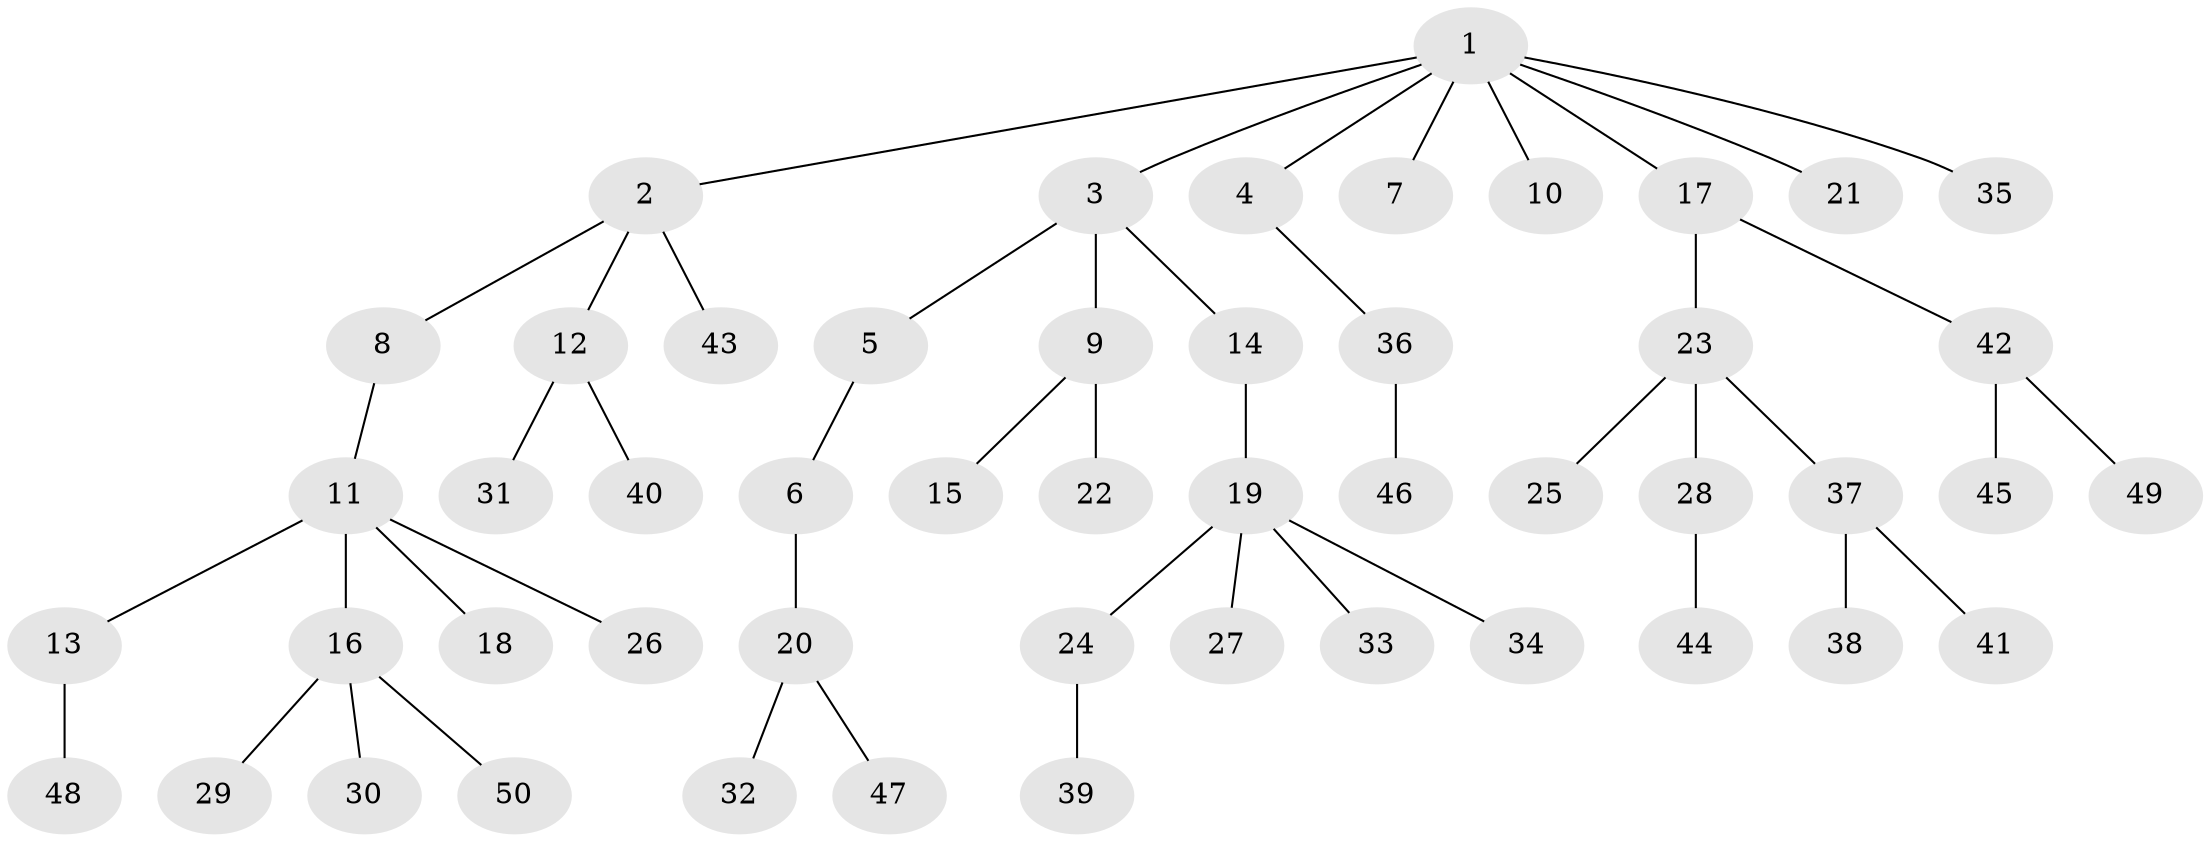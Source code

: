 // coarse degree distribution, {7: 0.05714285714285714, 3: 0.08571428571428572, 4: 0.05714285714285714, 2: 0.2571428571428571, 1: 0.5428571428571428}
// Generated by graph-tools (version 1.1) at 2025/42/03/06/25 10:42:02]
// undirected, 50 vertices, 49 edges
graph export_dot {
graph [start="1"]
  node [color=gray90,style=filled];
  1;
  2;
  3;
  4;
  5;
  6;
  7;
  8;
  9;
  10;
  11;
  12;
  13;
  14;
  15;
  16;
  17;
  18;
  19;
  20;
  21;
  22;
  23;
  24;
  25;
  26;
  27;
  28;
  29;
  30;
  31;
  32;
  33;
  34;
  35;
  36;
  37;
  38;
  39;
  40;
  41;
  42;
  43;
  44;
  45;
  46;
  47;
  48;
  49;
  50;
  1 -- 2;
  1 -- 3;
  1 -- 4;
  1 -- 7;
  1 -- 10;
  1 -- 17;
  1 -- 21;
  1 -- 35;
  2 -- 8;
  2 -- 12;
  2 -- 43;
  3 -- 5;
  3 -- 9;
  3 -- 14;
  4 -- 36;
  5 -- 6;
  6 -- 20;
  8 -- 11;
  9 -- 15;
  9 -- 22;
  11 -- 13;
  11 -- 16;
  11 -- 18;
  11 -- 26;
  12 -- 31;
  12 -- 40;
  13 -- 48;
  14 -- 19;
  16 -- 29;
  16 -- 30;
  16 -- 50;
  17 -- 23;
  17 -- 42;
  19 -- 24;
  19 -- 27;
  19 -- 33;
  19 -- 34;
  20 -- 32;
  20 -- 47;
  23 -- 25;
  23 -- 28;
  23 -- 37;
  24 -- 39;
  28 -- 44;
  36 -- 46;
  37 -- 38;
  37 -- 41;
  42 -- 45;
  42 -- 49;
}
